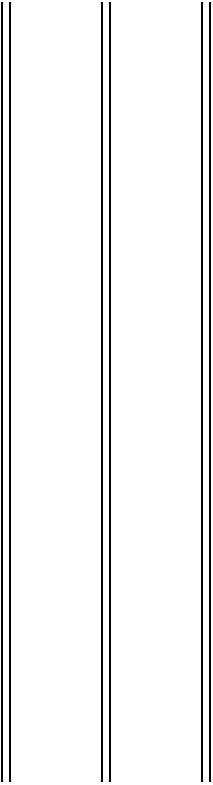 <mxfile>
    <diagram id="DUTI4cRQXWLFcMpdXTl-" name="Página-1">
        <mxGraphModel dx="610" dy="546" grid="1" gridSize="10" guides="1" tooltips="1" connect="1" arrows="1" fold="1" page="1" pageScale="1" pageWidth="827" pageHeight="1169" math="0" shadow="0">
            <root>
                <mxCell id="0"/>
                <mxCell id="1" parent="0"/>
                <mxCell id="2" value="" style="edgeStyle=none;orthogonalLoop=1;jettySize=auto;html=1;shape=link;" edge="1" parent="1">
                    <mxGeometry width="100" relative="1" as="geometry">
                        <mxPoint x="140" y="170" as="sourcePoint"/>
                        <mxPoint x="140" y="560" as="targetPoint"/>
                        <Array as="points"/>
                    </mxGeometry>
                </mxCell>
                <mxCell id="3" value="" style="edgeStyle=none;orthogonalLoop=1;jettySize=auto;html=1;shape=link;" edge="1" parent="1">
                    <mxGeometry width="100" relative="1" as="geometry">
                        <mxPoint x="190" y="170" as="sourcePoint"/>
                        <mxPoint x="190" y="560" as="targetPoint"/>
                        <Array as="points"/>
                    </mxGeometry>
                </mxCell>
                <mxCell id="4" value="" style="edgeStyle=none;orthogonalLoop=1;jettySize=auto;html=1;shape=link;" edge="1" parent="1">
                    <mxGeometry width="100" relative="1" as="geometry">
                        <mxPoint x="240" y="170" as="sourcePoint"/>
                        <mxPoint x="240" y="560" as="targetPoint"/>
                        <Array as="points"/>
                    </mxGeometry>
                </mxCell>
            </root>
        </mxGraphModel>
    </diagram>
</mxfile>